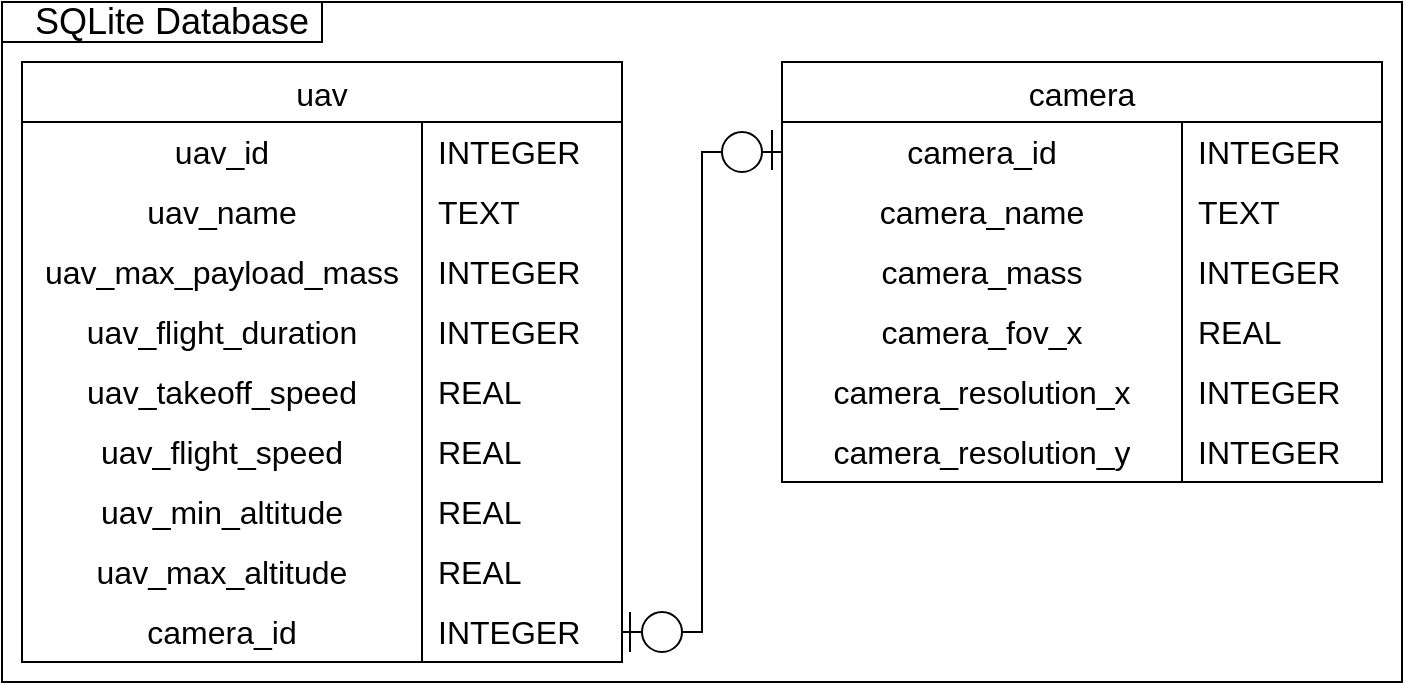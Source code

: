 <mxfile version="24.4.2" type="device">
  <diagram name="Page-1" id="p27uuqQ5aQMH6LWXCtPv">
    <mxGraphModel dx="925" dy="1605" grid="1" gridSize="10" guides="1" tooltips="1" connect="1" arrows="1" fold="1" page="1" pageScale="1" pageWidth="850" pageHeight="1100" math="0" shadow="0">
      <root>
        <mxCell id="0" />
        <mxCell id="1" parent="0" />
        <mxCell id="N6RUif81dUaBytvj0HDZ-65" value="" style="rounded=0;whiteSpace=wrap;html=1;" parent="1" vertex="1">
          <mxGeometry width="700" height="340" as="geometry" />
        </mxCell>
        <mxCell id="N6RUif81dUaBytvj0HDZ-1" value="uav" style="shape=table;startSize=30;container=1;collapsible=0;childLayout=tableLayout;fixedRows=1;rowLines=0;fontStyle=0;strokeColor=default;fontSize=16;" parent="1" vertex="1">
          <mxGeometry x="10" y="30" width="300" height="300" as="geometry" />
        </mxCell>
        <mxCell id="N6RUif81dUaBytvj0HDZ-2" value="" style="shape=tableRow;horizontal=0;startSize=0;swimlaneHead=0;swimlaneBody=0;top=0;left=0;bottom=0;right=0;collapsible=0;dropTarget=0;fillColor=none;points=[[0,0.5],[1,0.5]];portConstraint=eastwest;strokeColor=inherit;fontSize=16;" parent="N6RUif81dUaBytvj0HDZ-1" vertex="1">
          <mxGeometry y="30" width="300" height="30" as="geometry" />
        </mxCell>
        <mxCell id="N6RUif81dUaBytvj0HDZ-3" value="uav_id" style="shape=partialRectangle;html=1;whiteSpace=wrap;connectable=0;fillColor=none;top=0;left=0;bottom=0;right=0;overflow=hidden;pointerEvents=1;strokeColor=inherit;fontSize=16;" parent="N6RUif81dUaBytvj0HDZ-2" vertex="1">
          <mxGeometry width="200" height="30" as="geometry">
            <mxRectangle width="200" height="30" as="alternateBounds" />
          </mxGeometry>
        </mxCell>
        <mxCell id="N6RUif81dUaBytvj0HDZ-4" value="INTEGER" style="shape=partialRectangle;html=1;whiteSpace=wrap;connectable=0;fillColor=none;top=0;left=0;bottom=0;right=0;align=left;spacingLeft=6;overflow=hidden;strokeColor=inherit;fontSize=16;" parent="N6RUif81dUaBytvj0HDZ-2" vertex="1">
          <mxGeometry x="200" width="100" height="30" as="geometry">
            <mxRectangle width="100" height="30" as="alternateBounds" />
          </mxGeometry>
        </mxCell>
        <mxCell id="N6RUif81dUaBytvj0HDZ-5" value="" style="shape=tableRow;horizontal=0;startSize=0;swimlaneHead=0;swimlaneBody=0;top=0;left=0;bottom=0;right=0;collapsible=0;dropTarget=0;fillColor=none;points=[[0,0.5],[1,0.5]];portConstraint=eastwest;strokeColor=inherit;fontSize=16;" parent="N6RUif81dUaBytvj0HDZ-1" vertex="1">
          <mxGeometry y="60" width="300" height="30" as="geometry" />
        </mxCell>
        <mxCell id="N6RUif81dUaBytvj0HDZ-6" value="uav_name" style="shape=partialRectangle;html=1;whiteSpace=wrap;connectable=0;fillColor=none;top=0;left=0;bottom=0;right=0;overflow=hidden;strokeColor=inherit;fontSize=16;align=center;" parent="N6RUif81dUaBytvj0HDZ-5" vertex="1">
          <mxGeometry width="200" height="30" as="geometry">
            <mxRectangle width="200" height="30" as="alternateBounds" />
          </mxGeometry>
        </mxCell>
        <mxCell id="N6RUif81dUaBytvj0HDZ-7" value="TEXT" style="shape=partialRectangle;html=1;whiteSpace=wrap;connectable=0;fillColor=none;top=0;left=0;bottom=0;right=0;align=left;spacingLeft=6;overflow=hidden;strokeColor=inherit;fontSize=16;" parent="N6RUif81dUaBytvj0HDZ-5" vertex="1">
          <mxGeometry x="200" width="100" height="30" as="geometry">
            <mxRectangle width="100" height="30" as="alternateBounds" />
          </mxGeometry>
        </mxCell>
        <mxCell id="N6RUif81dUaBytvj0HDZ-8" value="" style="shape=tableRow;horizontal=0;startSize=0;swimlaneHead=0;swimlaneBody=0;top=0;left=0;bottom=0;right=0;collapsible=0;dropTarget=0;fillColor=none;points=[[0,0.5],[1,0.5]];portConstraint=eastwest;strokeColor=inherit;fontSize=16;" parent="N6RUif81dUaBytvj0HDZ-1" vertex="1">
          <mxGeometry y="90" width="300" height="30" as="geometry" />
        </mxCell>
        <mxCell id="N6RUif81dUaBytvj0HDZ-9" value="uav_max_payload_mass" style="shape=partialRectangle;html=1;whiteSpace=wrap;connectable=0;fillColor=none;top=0;left=0;bottom=0;right=0;overflow=hidden;strokeColor=inherit;fontSize=16;" parent="N6RUif81dUaBytvj0HDZ-8" vertex="1">
          <mxGeometry width="200" height="30" as="geometry">
            <mxRectangle width="200" height="30" as="alternateBounds" />
          </mxGeometry>
        </mxCell>
        <mxCell id="N6RUif81dUaBytvj0HDZ-10" value="INTEGER" style="shape=partialRectangle;html=1;whiteSpace=wrap;connectable=0;fillColor=none;top=0;left=0;bottom=0;right=0;align=left;spacingLeft=6;overflow=hidden;strokeColor=inherit;fontSize=16;" parent="N6RUif81dUaBytvj0HDZ-8" vertex="1">
          <mxGeometry x="200" width="100" height="30" as="geometry">
            <mxRectangle width="100" height="30" as="alternateBounds" />
          </mxGeometry>
        </mxCell>
        <mxCell id="N6RUif81dUaBytvj0HDZ-27" style="shape=tableRow;horizontal=0;startSize=0;swimlaneHead=0;swimlaneBody=0;top=0;left=0;bottom=0;right=0;collapsible=0;dropTarget=0;fillColor=none;points=[[0,0.5],[1,0.5]];portConstraint=eastwest;strokeColor=inherit;fontSize=16;" parent="N6RUif81dUaBytvj0HDZ-1" vertex="1">
          <mxGeometry y="120" width="300" height="30" as="geometry" />
        </mxCell>
        <mxCell id="N6RUif81dUaBytvj0HDZ-28" value="uav_flight_duration" style="shape=partialRectangle;html=1;whiteSpace=wrap;connectable=0;fillColor=none;top=0;left=0;bottom=0;right=0;overflow=hidden;strokeColor=inherit;fontSize=16;" parent="N6RUif81dUaBytvj0HDZ-27" vertex="1">
          <mxGeometry width="200" height="30" as="geometry">
            <mxRectangle width="200" height="30" as="alternateBounds" />
          </mxGeometry>
        </mxCell>
        <mxCell id="N6RUif81dUaBytvj0HDZ-29" value="INTEGER" style="shape=partialRectangle;html=1;whiteSpace=wrap;connectable=0;fillColor=none;top=0;left=0;bottom=0;right=0;align=left;spacingLeft=6;overflow=hidden;strokeColor=inherit;fontSize=16;" parent="N6RUif81dUaBytvj0HDZ-27" vertex="1">
          <mxGeometry x="200" width="100" height="30" as="geometry">
            <mxRectangle width="100" height="30" as="alternateBounds" />
          </mxGeometry>
        </mxCell>
        <mxCell id="N6RUif81dUaBytvj0HDZ-24" style="shape=tableRow;horizontal=0;startSize=0;swimlaneHead=0;swimlaneBody=0;top=0;left=0;bottom=0;right=0;collapsible=0;dropTarget=0;fillColor=none;points=[[0,0.5],[1,0.5]];portConstraint=eastwest;strokeColor=inherit;fontSize=16;" parent="N6RUif81dUaBytvj0HDZ-1" vertex="1">
          <mxGeometry y="150" width="300" height="30" as="geometry" />
        </mxCell>
        <mxCell id="N6RUif81dUaBytvj0HDZ-25" value="uav_takeoff_speed" style="shape=partialRectangle;html=1;whiteSpace=wrap;connectable=0;fillColor=none;top=0;left=0;bottom=0;right=0;overflow=hidden;strokeColor=inherit;fontSize=16;" parent="N6RUif81dUaBytvj0HDZ-24" vertex="1">
          <mxGeometry width="200" height="30" as="geometry">
            <mxRectangle width="200" height="30" as="alternateBounds" />
          </mxGeometry>
        </mxCell>
        <mxCell id="N6RUif81dUaBytvj0HDZ-26" value="REAL" style="shape=partialRectangle;html=1;whiteSpace=wrap;connectable=0;fillColor=none;top=0;left=0;bottom=0;right=0;align=left;spacingLeft=6;overflow=hidden;strokeColor=inherit;fontSize=16;" parent="N6RUif81dUaBytvj0HDZ-24" vertex="1">
          <mxGeometry x="200" width="100" height="30" as="geometry">
            <mxRectangle width="100" height="30" as="alternateBounds" />
          </mxGeometry>
        </mxCell>
        <mxCell id="N6RUif81dUaBytvj0HDZ-30" style="shape=tableRow;horizontal=0;startSize=0;swimlaneHead=0;swimlaneBody=0;top=0;left=0;bottom=0;right=0;collapsible=0;dropTarget=0;fillColor=none;points=[[0,0.5],[1,0.5]];portConstraint=eastwest;strokeColor=inherit;fontSize=16;" parent="N6RUif81dUaBytvj0HDZ-1" vertex="1">
          <mxGeometry y="180" width="300" height="30" as="geometry" />
        </mxCell>
        <mxCell id="N6RUif81dUaBytvj0HDZ-31" value="uav_flight_speed" style="shape=partialRectangle;html=1;whiteSpace=wrap;connectable=0;fillColor=none;top=0;left=0;bottom=0;right=0;overflow=hidden;strokeColor=inherit;fontSize=16;" parent="N6RUif81dUaBytvj0HDZ-30" vertex="1">
          <mxGeometry width="200" height="30" as="geometry">
            <mxRectangle width="200" height="30" as="alternateBounds" />
          </mxGeometry>
        </mxCell>
        <mxCell id="N6RUif81dUaBytvj0HDZ-32" value="REAL" style="shape=partialRectangle;html=1;whiteSpace=wrap;connectable=0;fillColor=none;top=0;left=0;bottom=0;right=0;align=left;spacingLeft=6;overflow=hidden;strokeColor=inherit;fontSize=16;" parent="N6RUif81dUaBytvj0HDZ-30" vertex="1">
          <mxGeometry x="200" width="100" height="30" as="geometry">
            <mxRectangle width="100" height="30" as="alternateBounds" />
          </mxGeometry>
        </mxCell>
        <mxCell id="N6RUif81dUaBytvj0HDZ-33" style="shape=tableRow;horizontal=0;startSize=0;swimlaneHead=0;swimlaneBody=0;top=0;left=0;bottom=0;right=0;collapsible=0;dropTarget=0;fillColor=none;points=[[0,0.5],[1,0.5]];portConstraint=eastwest;strokeColor=inherit;fontSize=16;" parent="N6RUif81dUaBytvj0HDZ-1" vertex="1">
          <mxGeometry y="210" width="300" height="30" as="geometry" />
        </mxCell>
        <mxCell id="N6RUif81dUaBytvj0HDZ-34" value="uav_min_altitude" style="shape=partialRectangle;html=1;whiteSpace=wrap;connectable=0;fillColor=none;top=0;left=0;bottom=0;right=0;overflow=hidden;strokeColor=inherit;fontSize=16;" parent="N6RUif81dUaBytvj0HDZ-33" vertex="1">
          <mxGeometry width="200" height="30" as="geometry">
            <mxRectangle width="200" height="30" as="alternateBounds" />
          </mxGeometry>
        </mxCell>
        <mxCell id="N6RUif81dUaBytvj0HDZ-35" value="REAL" style="shape=partialRectangle;html=1;whiteSpace=wrap;connectable=0;fillColor=none;top=0;left=0;bottom=0;right=0;align=left;spacingLeft=6;overflow=hidden;strokeColor=inherit;fontSize=16;" parent="N6RUif81dUaBytvj0HDZ-33" vertex="1">
          <mxGeometry x="200" width="100" height="30" as="geometry">
            <mxRectangle width="100" height="30" as="alternateBounds" />
          </mxGeometry>
        </mxCell>
        <mxCell id="N6RUif81dUaBytvj0HDZ-36" style="shape=tableRow;horizontal=0;startSize=0;swimlaneHead=0;swimlaneBody=0;top=0;left=0;bottom=0;right=0;collapsible=0;dropTarget=0;fillColor=none;points=[[0,0.5],[1,0.5]];portConstraint=eastwest;strokeColor=inherit;fontSize=16;" parent="N6RUif81dUaBytvj0HDZ-1" vertex="1">
          <mxGeometry y="240" width="300" height="30" as="geometry" />
        </mxCell>
        <mxCell id="N6RUif81dUaBytvj0HDZ-37" value="uav_max_altitude" style="shape=partialRectangle;html=1;whiteSpace=wrap;connectable=0;fillColor=none;top=0;left=0;bottom=0;right=0;overflow=hidden;strokeColor=inherit;fontSize=16;" parent="N6RUif81dUaBytvj0HDZ-36" vertex="1">
          <mxGeometry width="200" height="30" as="geometry">
            <mxRectangle width="200" height="30" as="alternateBounds" />
          </mxGeometry>
        </mxCell>
        <mxCell id="N6RUif81dUaBytvj0HDZ-38" value="REAL" style="shape=partialRectangle;html=1;whiteSpace=wrap;connectable=0;fillColor=none;top=0;left=0;bottom=0;right=0;align=left;spacingLeft=6;overflow=hidden;strokeColor=inherit;fontSize=16;" parent="N6RUif81dUaBytvj0HDZ-36" vertex="1">
          <mxGeometry x="200" width="100" height="30" as="geometry">
            <mxRectangle width="100" height="30" as="alternateBounds" />
          </mxGeometry>
        </mxCell>
        <mxCell id="i7sGxL_5j3WDsj4oWrjZ-27" style="shape=tableRow;horizontal=0;startSize=0;swimlaneHead=0;swimlaneBody=0;top=0;left=0;bottom=0;right=0;collapsible=0;dropTarget=0;fillColor=none;points=[[0,0.5],[1,0.5]];portConstraint=eastwest;strokeColor=inherit;fontSize=16;" parent="N6RUif81dUaBytvj0HDZ-1" vertex="1">
          <mxGeometry y="270" width="300" height="30" as="geometry" />
        </mxCell>
        <mxCell id="i7sGxL_5j3WDsj4oWrjZ-28" value="camera_id" style="shape=partialRectangle;html=1;whiteSpace=wrap;connectable=0;fillColor=none;top=0;left=0;bottom=0;right=0;overflow=hidden;strokeColor=inherit;fontSize=16;" parent="i7sGxL_5j3WDsj4oWrjZ-27" vertex="1">
          <mxGeometry width="200" height="30" as="geometry">
            <mxRectangle width="200" height="30" as="alternateBounds" />
          </mxGeometry>
        </mxCell>
        <mxCell id="i7sGxL_5j3WDsj4oWrjZ-29" value="INTEGER" style="shape=partialRectangle;html=1;whiteSpace=wrap;connectable=0;fillColor=none;top=0;left=0;bottom=0;right=0;align=left;spacingLeft=6;overflow=hidden;strokeColor=inherit;fontSize=16;" parent="i7sGxL_5j3WDsj4oWrjZ-27" vertex="1">
          <mxGeometry x="200" width="100" height="30" as="geometry">
            <mxRectangle width="100" height="30" as="alternateBounds" />
          </mxGeometry>
        </mxCell>
        <mxCell id="N6RUif81dUaBytvj0HDZ-15" value="" style="shape=tableRow;horizontal=0;startSize=0;swimlaneHead=0;swimlaneBody=0;top=0;left=0;bottom=0;right=0;collapsible=0;dropTarget=0;fillColor=none;points=[[0,0.5],[1,0.5]];portConstraint=eastwest;strokeColor=inherit;fontSize=16;" parent="1" vertex="1">
          <mxGeometry x="80" y="210" width="180" height="30" as="geometry" />
        </mxCell>
        <mxCell id="N6RUif81dUaBytvj0HDZ-39" value="camera" style="shape=table;startSize=30;container=1;collapsible=0;childLayout=tableLayout;fixedRows=1;rowLines=0;fontStyle=0;strokeColor=default;fontSize=16;" parent="1" vertex="1">
          <mxGeometry x="390" y="30" width="300" height="210" as="geometry" />
        </mxCell>
        <mxCell id="N6RUif81dUaBytvj0HDZ-40" value="" style="shape=tableRow;horizontal=0;startSize=0;swimlaneHead=0;swimlaneBody=0;top=0;left=0;bottom=0;right=0;collapsible=0;dropTarget=0;fillColor=none;points=[[0,0.5],[1,0.5]];portConstraint=eastwest;strokeColor=inherit;fontSize=16;" parent="N6RUif81dUaBytvj0HDZ-39" vertex="1">
          <mxGeometry y="30" width="300" height="30" as="geometry" />
        </mxCell>
        <mxCell id="N6RUif81dUaBytvj0HDZ-41" value="camera_id" style="shape=partialRectangle;html=1;whiteSpace=wrap;connectable=0;fillColor=none;top=0;left=0;bottom=0;right=0;overflow=hidden;pointerEvents=1;strokeColor=inherit;fontSize=16;" parent="N6RUif81dUaBytvj0HDZ-40" vertex="1">
          <mxGeometry width="200" height="30" as="geometry">
            <mxRectangle width="200" height="30" as="alternateBounds" />
          </mxGeometry>
        </mxCell>
        <mxCell id="N6RUif81dUaBytvj0HDZ-42" value="INTEGER" style="shape=partialRectangle;html=1;whiteSpace=wrap;connectable=0;fillColor=none;top=0;left=0;bottom=0;right=0;align=left;spacingLeft=6;overflow=hidden;strokeColor=inherit;fontSize=16;" parent="N6RUif81dUaBytvj0HDZ-40" vertex="1">
          <mxGeometry x="200" width="100" height="30" as="geometry">
            <mxRectangle width="100" height="30" as="alternateBounds" />
          </mxGeometry>
        </mxCell>
        <mxCell id="N6RUif81dUaBytvj0HDZ-43" value="" style="shape=tableRow;horizontal=0;startSize=0;swimlaneHead=0;swimlaneBody=0;top=0;left=0;bottom=0;right=0;collapsible=0;dropTarget=0;fillColor=none;points=[[0,0.5],[1,0.5]];portConstraint=eastwest;strokeColor=inherit;fontSize=16;" parent="N6RUif81dUaBytvj0HDZ-39" vertex="1">
          <mxGeometry y="60" width="300" height="30" as="geometry" />
        </mxCell>
        <mxCell id="N6RUif81dUaBytvj0HDZ-44" value="camera_name" style="shape=partialRectangle;html=1;whiteSpace=wrap;connectable=0;fillColor=none;top=0;left=0;bottom=0;right=0;overflow=hidden;strokeColor=inherit;fontSize=16;align=center;" parent="N6RUif81dUaBytvj0HDZ-43" vertex="1">
          <mxGeometry width="200" height="30" as="geometry">
            <mxRectangle width="200" height="30" as="alternateBounds" />
          </mxGeometry>
        </mxCell>
        <mxCell id="N6RUif81dUaBytvj0HDZ-45" value="TEXT" style="shape=partialRectangle;html=1;whiteSpace=wrap;connectable=0;fillColor=none;top=0;left=0;bottom=0;right=0;align=left;spacingLeft=6;overflow=hidden;strokeColor=inherit;fontSize=16;" parent="N6RUif81dUaBytvj0HDZ-43" vertex="1">
          <mxGeometry x="200" width="100" height="30" as="geometry">
            <mxRectangle width="100" height="30" as="alternateBounds" />
          </mxGeometry>
        </mxCell>
        <mxCell id="N6RUif81dUaBytvj0HDZ-46" value="" style="shape=tableRow;horizontal=0;startSize=0;swimlaneHead=0;swimlaneBody=0;top=0;left=0;bottom=0;right=0;collapsible=0;dropTarget=0;fillColor=none;points=[[0,0.5],[1,0.5]];portConstraint=eastwest;strokeColor=inherit;fontSize=16;" parent="N6RUif81dUaBytvj0HDZ-39" vertex="1">
          <mxGeometry y="90" width="300" height="30" as="geometry" />
        </mxCell>
        <mxCell id="N6RUif81dUaBytvj0HDZ-47" value="camera_mass" style="shape=partialRectangle;html=1;whiteSpace=wrap;connectable=0;fillColor=none;top=0;left=0;bottom=0;right=0;overflow=hidden;strokeColor=inherit;fontSize=16;" parent="N6RUif81dUaBytvj0HDZ-46" vertex="1">
          <mxGeometry width="200" height="30" as="geometry">
            <mxRectangle width="200" height="30" as="alternateBounds" />
          </mxGeometry>
        </mxCell>
        <mxCell id="N6RUif81dUaBytvj0HDZ-48" value="INTEGER" style="shape=partialRectangle;html=1;whiteSpace=wrap;connectable=0;fillColor=none;top=0;left=0;bottom=0;right=0;align=left;spacingLeft=6;overflow=hidden;strokeColor=inherit;fontSize=16;" parent="N6RUif81dUaBytvj0HDZ-46" vertex="1">
          <mxGeometry x="200" width="100" height="30" as="geometry">
            <mxRectangle width="100" height="30" as="alternateBounds" />
          </mxGeometry>
        </mxCell>
        <mxCell id="N6RUif81dUaBytvj0HDZ-49" style="shape=tableRow;horizontal=0;startSize=0;swimlaneHead=0;swimlaneBody=0;top=0;left=0;bottom=0;right=0;collapsible=0;dropTarget=0;fillColor=none;points=[[0,0.5],[1,0.5]];portConstraint=eastwest;strokeColor=inherit;fontSize=16;" parent="N6RUif81dUaBytvj0HDZ-39" vertex="1">
          <mxGeometry y="120" width="300" height="30" as="geometry" />
        </mxCell>
        <mxCell id="N6RUif81dUaBytvj0HDZ-50" value="camera_fov_x" style="shape=partialRectangle;html=1;whiteSpace=wrap;connectable=0;fillColor=none;top=0;left=0;bottom=0;right=0;overflow=hidden;strokeColor=inherit;fontSize=16;" parent="N6RUif81dUaBytvj0HDZ-49" vertex="1">
          <mxGeometry width="200" height="30" as="geometry">
            <mxRectangle width="200" height="30" as="alternateBounds" />
          </mxGeometry>
        </mxCell>
        <mxCell id="N6RUif81dUaBytvj0HDZ-51" value="REAL" style="shape=partialRectangle;html=1;whiteSpace=wrap;connectable=0;fillColor=none;top=0;left=0;bottom=0;right=0;align=left;spacingLeft=6;overflow=hidden;strokeColor=inherit;fontSize=16;" parent="N6RUif81dUaBytvj0HDZ-49" vertex="1">
          <mxGeometry x="200" width="100" height="30" as="geometry">
            <mxRectangle width="100" height="30" as="alternateBounds" />
          </mxGeometry>
        </mxCell>
        <mxCell id="N6RUif81dUaBytvj0HDZ-52" style="shape=tableRow;horizontal=0;startSize=0;swimlaneHead=0;swimlaneBody=0;top=0;left=0;bottom=0;right=0;collapsible=0;dropTarget=0;fillColor=none;points=[[0,0.5],[1,0.5]];portConstraint=eastwest;strokeColor=inherit;fontSize=16;" parent="N6RUif81dUaBytvj0HDZ-39" vertex="1">
          <mxGeometry y="150" width="300" height="30" as="geometry" />
        </mxCell>
        <mxCell id="N6RUif81dUaBytvj0HDZ-53" value="camera_resolution_x" style="shape=partialRectangle;html=1;whiteSpace=wrap;connectable=0;fillColor=none;top=0;left=0;bottom=0;right=0;overflow=hidden;strokeColor=inherit;fontSize=16;" parent="N6RUif81dUaBytvj0HDZ-52" vertex="1">
          <mxGeometry width="200" height="30" as="geometry">
            <mxRectangle width="200" height="30" as="alternateBounds" />
          </mxGeometry>
        </mxCell>
        <mxCell id="N6RUif81dUaBytvj0HDZ-54" value="INTEGER" style="shape=partialRectangle;html=1;whiteSpace=wrap;connectable=0;fillColor=none;top=0;left=0;bottom=0;right=0;align=left;spacingLeft=6;overflow=hidden;strokeColor=inherit;fontSize=16;" parent="N6RUif81dUaBytvj0HDZ-52" vertex="1">
          <mxGeometry x="200" width="100" height="30" as="geometry">
            <mxRectangle width="100" height="30" as="alternateBounds" />
          </mxGeometry>
        </mxCell>
        <mxCell id="N6RUif81dUaBytvj0HDZ-55" style="shape=tableRow;horizontal=0;startSize=0;swimlaneHead=0;swimlaneBody=0;top=0;left=0;bottom=0;right=0;collapsible=0;dropTarget=0;fillColor=none;points=[[0,0.5],[1,0.5]];portConstraint=eastwest;strokeColor=inherit;fontSize=16;" parent="N6RUif81dUaBytvj0HDZ-39" vertex="1">
          <mxGeometry y="180" width="300" height="30" as="geometry" />
        </mxCell>
        <mxCell id="N6RUif81dUaBytvj0HDZ-56" value="camera_resolution_y" style="shape=partialRectangle;html=1;whiteSpace=wrap;connectable=0;fillColor=none;top=0;left=0;bottom=0;right=0;overflow=hidden;strokeColor=inherit;fontSize=16;" parent="N6RUif81dUaBytvj0HDZ-55" vertex="1">
          <mxGeometry width="200" height="30" as="geometry">
            <mxRectangle width="200" height="30" as="alternateBounds" />
          </mxGeometry>
        </mxCell>
        <mxCell id="N6RUif81dUaBytvj0HDZ-57" value="INTEGER" style="shape=partialRectangle;html=1;whiteSpace=wrap;connectable=0;fillColor=none;top=0;left=0;bottom=0;right=0;align=left;spacingLeft=6;overflow=hidden;strokeColor=inherit;fontSize=16;" parent="N6RUif81dUaBytvj0HDZ-55" vertex="1">
          <mxGeometry x="200" width="100" height="30" as="geometry">
            <mxRectangle width="100" height="30" as="alternateBounds" />
          </mxGeometry>
        </mxCell>
        <mxCell id="N6RUif81dUaBytvj0HDZ-64" value="&lt;font style=&quot;font-size: 18px;&quot;&gt;&amp;nbsp; SQLite Database&lt;/font&gt;" style="rounded=0;whiteSpace=wrap;html=1;" parent="1" vertex="1">
          <mxGeometry width="160" height="20" as="geometry" />
        </mxCell>
        <mxCell id="i7sGxL_5j3WDsj4oWrjZ-30" value="" style="endArrow=none;html=1;rounded=0;exitX=1;exitY=0.5;exitDx=0;exitDy=0;entryX=0;entryY=0.5;entryDx=0;entryDy=0;edgeStyle=orthogonalEdgeStyle;endFill=0;startArrow=none;startFill=0;" parent="1" source="KV6sNIWM7Wr2jBYShsPL-1" target="N6RUif81dUaBytvj0HDZ-40" edge="1">
          <mxGeometry width="50" height="50" relative="1" as="geometry">
            <mxPoint x="400" y="70" as="sourcePoint" />
            <mxPoint x="450" y="20" as="targetPoint" />
          </mxGeometry>
        </mxCell>
        <mxCell id="KV6sNIWM7Wr2jBYShsPL-3" value="" style="endArrow=none;html=1;rounded=0;" edge="1" parent="1">
          <mxGeometry width="50" height="50" relative="1" as="geometry">
            <mxPoint x="314" y="325" as="sourcePoint" />
            <mxPoint x="314" y="305" as="targetPoint" />
          </mxGeometry>
        </mxCell>
        <mxCell id="KV6sNIWM7Wr2jBYShsPL-7" value="" style="endArrow=none;html=1;rounded=0;exitX=1;exitY=0.5;exitDx=0;exitDy=0;entryX=0;entryY=0.5;entryDx=0;entryDy=0;edgeStyle=orthogonalEdgeStyle;endFill=0;startArrow=none;startFill=0;" edge="1" parent="1" source="i7sGxL_5j3WDsj4oWrjZ-27" target="KV6sNIWM7Wr2jBYShsPL-6">
          <mxGeometry width="50" height="50" relative="1" as="geometry">
            <mxPoint x="310" y="315" as="sourcePoint" />
            <mxPoint x="360" y="75" as="targetPoint" />
          </mxGeometry>
        </mxCell>
        <mxCell id="KV6sNIWM7Wr2jBYShsPL-6" value="" style="ellipse;whiteSpace=wrap;html=1;aspect=fixed;" vertex="1" parent="1">
          <mxGeometry x="320" y="305" width="20" height="20" as="geometry" />
        </mxCell>
        <mxCell id="KV6sNIWM7Wr2jBYShsPL-8" value="" style="endArrow=none;html=1;rounded=0;exitX=1;exitY=0.5;exitDx=0;exitDy=0;entryX=0;entryY=0.5;entryDx=0;entryDy=0;edgeStyle=orthogonalEdgeStyle;endFill=0;startArrow=none;startFill=0;" edge="1" parent="1" source="KV6sNIWM7Wr2jBYShsPL-6" target="KV6sNIWM7Wr2jBYShsPL-1">
          <mxGeometry width="50" height="50" relative="1" as="geometry">
            <mxPoint x="340" y="315" as="sourcePoint" />
            <mxPoint x="390" y="75" as="targetPoint" />
          </mxGeometry>
        </mxCell>
        <mxCell id="KV6sNIWM7Wr2jBYShsPL-1" value="" style="ellipse;whiteSpace=wrap;html=1;aspect=fixed;" vertex="1" parent="1">
          <mxGeometry x="360" y="65" width="20" height="20" as="geometry" />
        </mxCell>
        <mxCell id="KV6sNIWM7Wr2jBYShsPL-11" value="" style="endArrow=none;html=1;rounded=0;" edge="1" parent="1">
          <mxGeometry width="50" height="50" relative="1" as="geometry">
            <mxPoint x="385" y="84" as="sourcePoint" />
            <mxPoint x="385" y="64" as="targetPoint" />
          </mxGeometry>
        </mxCell>
      </root>
    </mxGraphModel>
  </diagram>
</mxfile>

